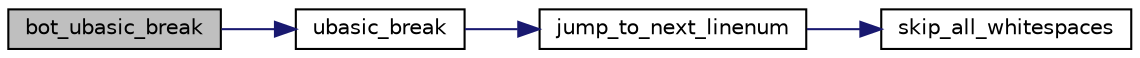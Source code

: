 digraph G
{
  edge [fontname="Helvetica",fontsize="10",labelfontname="Helvetica",labelfontsize="10"];
  node [fontname="Helvetica",fontsize="10",shape=record];
  rankdir="LR";
  Node1 [label="bot_ubasic_break",height=0.2,width=0.4,color="black", fillcolor="grey75", style="filled" fontcolor="black"];
  Node1 -> Node2 [color="midnightblue",fontsize="10",style="solid",fontname="Helvetica"];
  Node2 [label="ubasic_break",height=0.2,width=0.4,color="black", fillcolor="white", style="filled",URL="$ubasic_8c.html#a487f412fa127eb33657af962f7498d88"];
  Node2 -> Node3 [color="midnightblue",fontsize="10",style="solid",fontname="Helvetica"];
  Node3 [label="jump_to_next_linenum",height=0.2,width=0.4,color="black", fillcolor="white", style="filled",URL="$tokenizer_8c.html#a588799356f12384ec7e800a4f60d1dd5"];
  Node3 -> Node4 [color="midnightblue",fontsize="10",style="solid",fontname="Helvetica"];
  Node4 [label="skip_all_whitespaces",height=0.2,width=0.4,color="black", fillcolor="white", style="filled",URL="$tokenizer_8c.html#a0ac73043946f7efab0d3a25fcbb53e58"];
}
